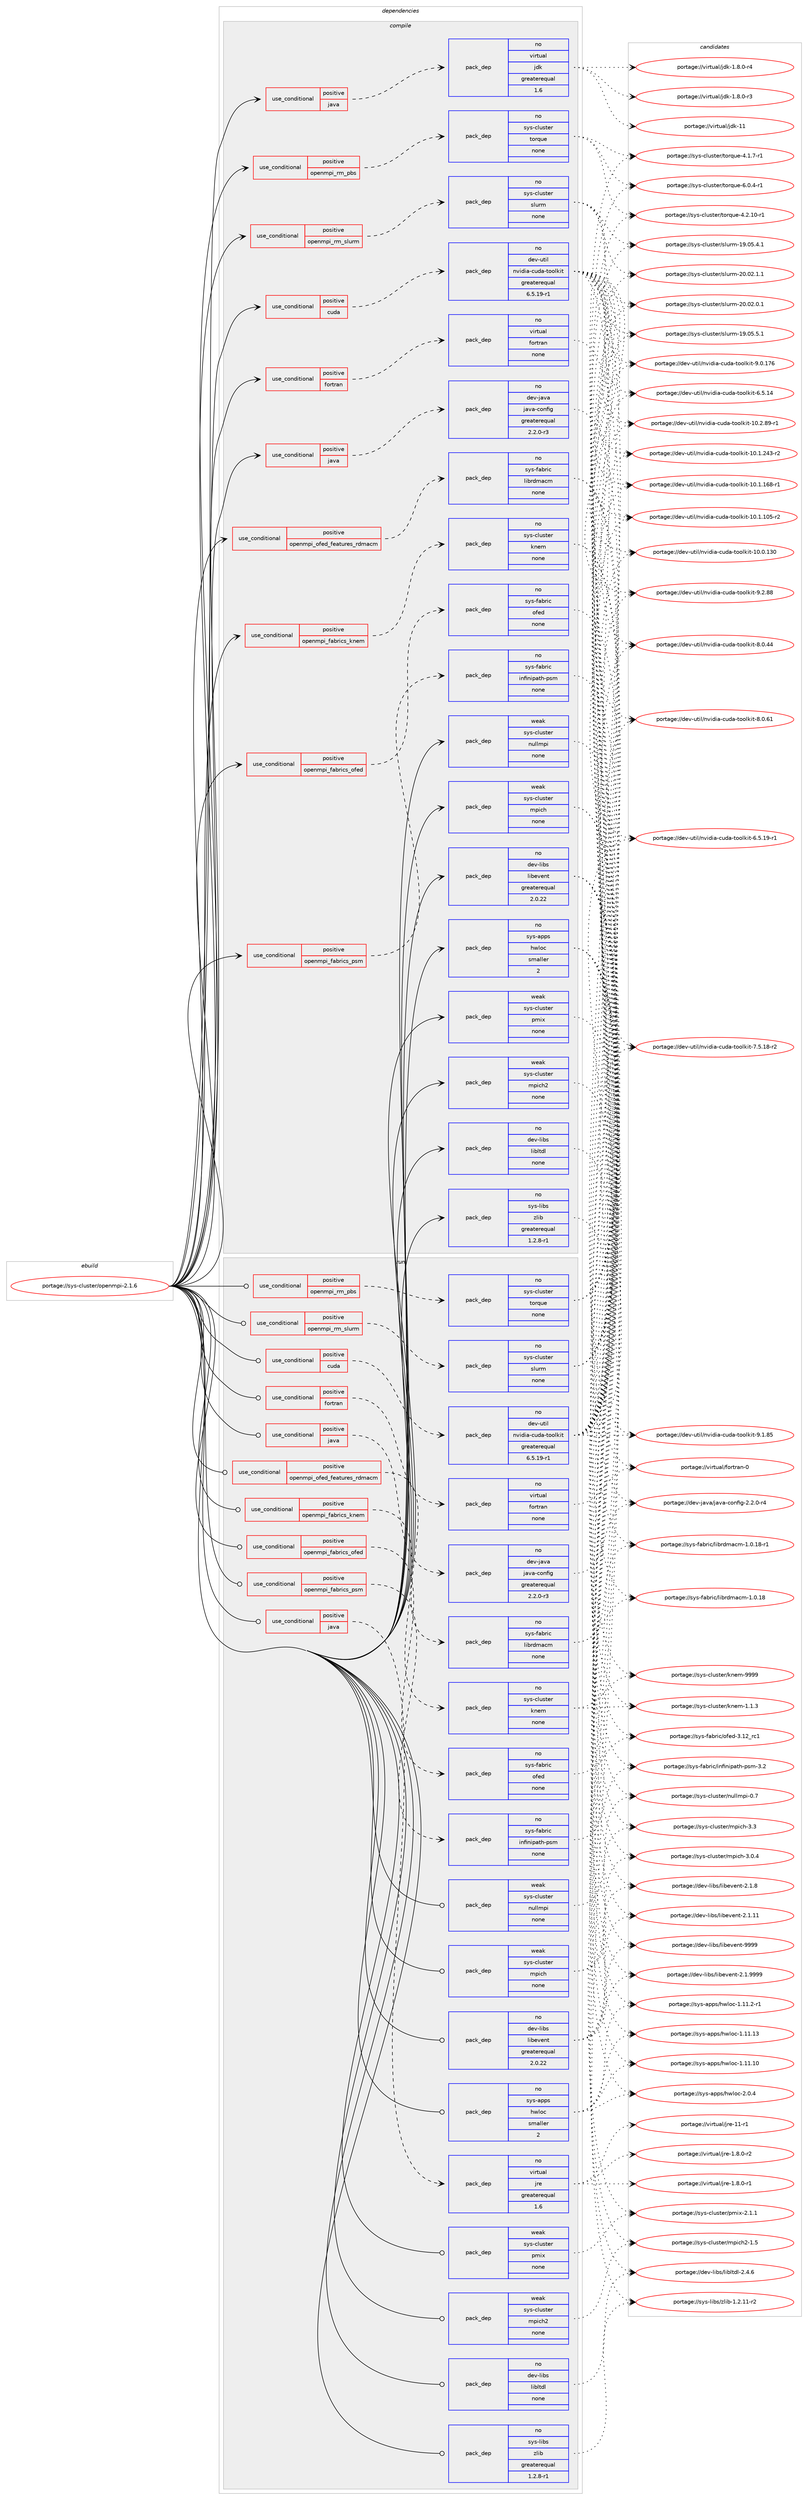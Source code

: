 digraph prolog {

# *************
# Graph options
# *************

newrank=true;
concentrate=true;
compound=true;
graph [rankdir=LR,fontname=Helvetica,fontsize=10,ranksep=1.5];#, ranksep=2.5, nodesep=0.2];
edge  [arrowhead=vee];
node  [fontname=Helvetica,fontsize=10];

# **********
# The ebuild
# **********

subgraph cluster_leftcol {
color=gray;
rank=same;
label=<<i>ebuild</i>>;
id [label="portage://sys-cluster/openmpi-2.1.6", color=red, width=4, href="../sys-cluster/openmpi-2.1.6.svg"];
}

# ****************
# The dependencies
# ****************

subgraph cluster_midcol {
color=gray;
label=<<i>dependencies</i>>;
subgraph cluster_compile {
fillcolor="#eeeeee";
style=filled;
label=<<i>compile</i>>;
subgraph cond827 {
dependency4935 [label=<<TABLE BORDER="0" CELLBORDER="1" CELLSPACING="0" CELLPADDING="4"><TR><TD ROWSPAN="3" CELLPADDING="10">use_conditional</TD></TR><TR><TD>positive</TD></TR><TR><TD>cuda</TD></TR></TABLE>>, shape=none, color=red];
subgraph pack4006 {
dependency4936 [label=<<TABLE BORDER="0" CELLBORDER="1" CELLSPACING="0" CELLPADDING="4" WIDTH="220"><TR><TD ROWSPAN="6" CELLPADDING="30">pack_dep</TD></TR><TR><TD WIDTH="110">no</TD></TR><TR><TD>dev-util</TD></TR><TR><TD>nvidia-cuda-toolkit</TD></TR><TR><TD>greaterequal</TD></TR><TR><TD>6.5.19-r1</TD></TR></TABLE>>, shape=none, color=blue];
}
dependency4935:e -> dependency4936:w [weight=20,style="dashed",arrowhead="vee"];
}
id:e -> dependency4935:w [weight=20,style="solid",arrowhead="vee"];
subgraph cond828 {
dependency4937 [label=<<TABLE BORDER="0" CELLBORDER="1" CELLSPACING="0" CELLPADDING="4"><TR><TD ROWSPAN="3" CELLPADDING="10">use_conditional</TD></TR><TR><TD>positive</TD></TR><TR><TD>fortran</TD></TR></TABLE>>, shape=none, color=red];
subgraph pack4007 {
dependency4938 [label=<<TABLE BORDER="0" CELLBORDER="1" CELLSPACING="0" CELLPADDING="4" WIDTH="220"><TR><TD ROWSPAN="6" CELLPADDING="30">pack_dep</TD></TR><TR><TD WIDTH="110">no</TD></TR><TR><TD>virtual</TD></TR><TR><TD>fortran</TD></TR><TR><TD>none</TD></TR><TR><TD></TD></TR></TABLE>>, shape=none, color=blue];
}
dependency4937:e -> dependency4938:w [weight=20,style="dashed",arrowhead="vee"];
}
id:e -> dependency4937:w [weight=20,style="solid",arrowhead="vee"];
subgraph cond829 {
dependency4939 [label=<<TABLE BORDER="0" CELLBORDER="1" CELLSPACING="0" CELLPADDING="4"><TR><TD ROWSPAN="3" CELLPADDING="10">use_conditional</TD></TR><TR><TD>positive</TD></TR><TR><TD>java</TD></TR></TABLE>>, shape=none, color=red];
subgraph pack4008 {
dependency4940 [label=<<TABLE BORDER="0" CELLBORDER="1" CELLSPACING="0" CELLPADDING="4" WIDTH="220"><TR><TD ROWSPAN="6" CELLPADDING="30">pack_dep</TD></TR><TR><TD WIDTH="110">no</TD></TR><TR><TD>dev-java</TD></TR><TR><TD>java-config</TD></TR><TR><TD>greaterequal</TD></TR><TR><TD>2.2.0-r3</TD></TR></TABLE>>, shape=none, color=blue];
}
dependency4939:e -> dependency4940:w [weight=20,style="dashed",arrowhead="vee"];
}
id:e -> dependency4939:w [weight=20,style="solid",arrowhead="vee"];
subgraph cond830 {
dependency4941 [label=<<TABLE BORDER="0" CELLBORDER="1" CELLSPACING="0" CELLPADDING="4"><TR><TD ROWSPAN="3" CELLPADDING="10">use_conditional</TD></TR><TR><TD>positive</TD></TR><TR><TD>java</TD></TR></TABLE>>, shape=none, color=red];
subgraph pack4009 {
dependency4942 [label=<<TABLE BORDER="0" CELLBORDER="1" CELLSPACING="0" CELLPADDING="4" WIDTH="220"><TR><TD ROWSPAN="6" CELLPADDING="30">pack_dep</TD></TR><TR><TD WIDTH="110">no</TD></TR><TR><TD>virtual</TD></TR><TR><TD>jdk</TD></TR><TR><TD>greaterequal</TD></TR><TR><TD>1.6</TD></TR></TABLE>>, shape=none, color=blue];
}
dependency4941:e -> dependency4942:w [weight=20,style="dashed",arrowhead="vee"];
}
id:e -> dependency4941:w [weight=20,style="solid",arrowhead="vee"];
subgraph cond831 {
dependency4943 [label=<<TABLE BORDER="0" CELLBORDER="1" CELLSPACING="0" CELLPADDING="4"><TR><TD ROWSPAN="3" CELLPADDING="10">use_conditional</TD></TR><TR><TD>positive</TD></TR><TR><TD>openmpi_fabrics_knem</TD></TR></TABLE>>, shape=none, color=red];
subgraph pack4010 {
dependency4944 [label=<<TABLE BORDER="0" CELLBORDER="1" CELLSPACING="0" CELLPADDING="4" WIDTH="220"><TR><TD ROWSPAN="6" CELLPADDING="30">pack_dep</TD></TR><TR><TD WIDTH="110">no</TD></TR><TR><TD>sys-cluster</TD></TR><TR><TD>knem</TD></TR><TR><TD>none</TD></TR><TR><TD></TD></TR></TABLE>>, shape=none, color=blue];
}
dependency4943:e -> dependency4944:w [weight=20,style="dashed",arrowhead="vee"];
}
id:e -> dependency4943:w [weight=20,style="solid",arrowhead="vee"];
subgraph cond832 {
dependency4945 [label=<<TABLE BORDER="0" CELLBORDER="1" CELLSPACING="0" CELLPADDING="4"><TR><TD ROWSPAN="3" CELLPADDING="10">use_conditional</TD></TR><TR><TD>positive</TD></TR><TR><TD>openmpi_fabrics_ofed</TD></TR></TABLE>>, shape=none, color=red];
subgraph pack4011 {
dependency4946 [label=<<TABLE BORDER="0" CELLBORDER="1" CELLSPACING="0" CELLPADDING="4" WIDTH="220"><TR><TD ROWSPAN="6" CELLPADDING="30">pack_dep</TD></TR><TR><TD WIDTH="110">no</TD></TR><TR><TD>sys-fabric</TD></TR><TR><TD>ofed</TD></TR><TR><TD>none</TD></TR><TR><TD></TD></TR></TABLE>>, shape=none, color=blue];
}
dependency4945:e -> dependency4946:w [weight=20,style="dashed",arrowhead="vee"];
}
id:e -> dependency4945:w [weight=20,style="solid",arrowhead="vee"];
subgraph cond833 {
dependency4947 [label=<<TABLE BORDER="0" CELLBORDER="1" CELLSPACING="0" CELLPADDING="4"><TR><TD ROWSPAN="3" CELLPADDING="10">use_conditional</TD></TR><TR><TD>positive</TD></TR><TR><TD>openmpi_fabrics_psm</TD></TR></TABLE>>, shape=none, color=red];
subgraph pack4012 {
dependency4948 [label=<<TABLE BORDER="0" CELLBORDER="1" CELLSPACING="0" CELLPADDING="4" WIDTH="220"><TR><TD ROWSPAN="6" CELLPADDING="30">pack_dep</TD></TR><TR><TD WIDTH="110">no</TD></TR><TR><TD>sys-fabric</TD></TR><TR><TD>infinipath-psm</TD></TR><TR><TD>none</TD></TR><TR><TD></TD></TR></TABLE>>, shape=none, color=blue];
}
dependency4947:e -> dependency4948:w [weight=20,style="dashed",arrowhead="vee"];
}
id:e -> dependency4947:w [weight=20,style="solid",arrowhead="vee"];
subgraph cond834 {
dependency4949 [label=<<TABLE BORDER="0" CELLBORDER="1" CELLSPACING="0" CELLPADDING="4"><TR><TD ROWSPAN="3" CELLPADDING="10">use_conditional</TD></TR><TR><TD>positive</TD></TR><TR><TD>openmpi_ofed_features_rdmacm</TD></TR></TABLE>>, shape=none, color=red];
subgraph pack4013 {
dependency4950 [label=<<TABLE BORDER="0" CELLBORDER="1" CELLSPACING="0" CELLPADDING="4" WIDTH="220"><TR><TD ROWSPAN="6" CELLPADDING="30">pack_dep</TD></TR><TR><TD WIDTH="110">no</TD></TR><TR><TD>sys-fabric</TD></TR><TR><TD>librdmacm</TD></TR><TR><TD>none</TD></TR><TR><TD></TD></TR></TABLE>>, shape=none, color=blue];
}
dependency4949:e -> dependency4950:w [weight=20,style="dashed",arrowhead="vee"];
}
id:e -> dependency4949:w [weight=20,style="solid",arrowhead="vee"];
subgraph cond835 {
dependency4951 [label=<<TABLE BORDER="0" CELLBORDER="1" CELLSPACING="0" CELLPADDING="4"><TR><TD ROWSPAN="3" CELLPADDING="10">use_conditional</TD></TR><TR><TD>positive</TD></TR><TR><TD>openmpi_rm_pbs</TD></TR></TABLE>>, shape=none, color=red];
subgraph pack4014 {
dependency4952 [label=<<TABLE BORDER="0" CELLBORDER="1" CELLSPACING="0" CELLPADDING="4" WIDTH="220"><TR><TD ROWSPAN="6" CELLPADDING="30">pack_dep</TD></TR><TR><TD WIDTH="110">no</TD></TR><TR><TD>sys-cluster</TD></TR><TR><TD>torque</TD></TR><TR><TD>none</TD></TR><TR><TD></TD></TR></TABLE>>, shape=none, color=blue];
}
dependency4951:e -> dependency4952:w [weight=20,style="dashed",arrowhead="vee"];
}
id:e -> dependency4951:w [weight=20,style="solid",arrowhead="vee"];
subgraph cond836 {
dependency4953 [label=<<TABLE BORDER="0" CELLBORDER="1" CELLSPACING="0" CELLPADDING="4"><TR><TD ROWSPAN="3" CELLPADDING="10">use_conditional</TD></TR><TR><TD>positive</TD></TR><TR><TD>openmpi_rm_slurm</TD></TR></TABLE>>, shape=none, color=red];
subgraph pack4015 {
dependency4954 [label=<<TABLE BORDER="0" CELLBORDER="1" CELLSPACING="0" CELLPADDING="4" WIDTH="220"><TR><TD ROWSPAN="6" CELLPADDING="30">pack_dep</TD></TR><TR><TD WIDTH="110">no</TD></TR><TR><TD>sys-cluster</TD></TR><TR><TD>slurm</TD></TR><TR><TD>none</TD></TR><TR><TD></TD></TR></TABLE>>, shape=none, color=blue];
}
dependency4953:e -> dependency4954:w [weight=20,style="dashed",arrowhead="vee"];
}
id:e -> dependency4953:w [weight=20,style="solid",arrowhead="vee"];
subgraph pack4016 {
dependency4955 [label=<<TABLE BORDER="0" CELLBORDER="1" CELLSPACING="0" CELLPADDING="4" WIDTH="220"><TR><TD ROWSPAN="6" CELLPADDING="30">pack_dep</TD></TR><TR><TD WIDTH="110">no</TD></TR><TR><TD>dev-libs</TD></TR><TR><TD>libevent</TD></TR><TR><TD>greaterequal</TD></TR><TR><TD>2.0.22</TD></TR></TABLE>>, shape=none, color=blue];
}
id:e -> dependency4955:w [weight=20,style="solid",arrowhead="vee"];
subgraph pack4017 {
dependency4956 [label=<<TABLE BORDER="0" CELLBORDER="1" CELLSPACING="0" CELLPADDING="4" WIDTH="220"><TR><TD ROWSPAN="6" CELLPADDING="30">pack_dep</TD></TR><TR><TD WIDTH="110">no</TD></TR><TR><TD>dev-libs</TD></TR><TR><TD>libltdl</TD></TR><TR><TD>none</TD></TR><TR><TD></TD></TR></TABLE>>, shape=none, color=blue];
}
id:e -> dependency4956:w [weight=20,style="solid",arrowhead="vee"];
subgraph pack4018 {
dependency4957 [label=<<TABLE BORDER="0" CELLBORDER="1" CELLSPACING="0" CELLPADDING="4" WIDTH="220"><TR><TD ROWSPAN="6" CELLPADDING="30">pack_dep</TD></TR><TR><TD WIDTH="110">no</TD></TR><TR><TD>sys-apps</TD></TR><TR><TD>hwloc</TD></TR><TR><TD>smaller</TD></TR><TR><TD>2</TD></TR></TABLE>>, shape=none, color=blue];
}
id:e -> dependency4957:w [weight=20,style="solid",arrowhead="vee"];
subgraph pack4019 {
dependency4958 [label=<<TABLE BORDER="0" CELLBORDER="1" CELLSPACING="0" CELLPADDING="4" WIDTH="220"><TR><TD ROWSPAN="6" CELLPADDING="30">pack_dep</TD></TR><TR><TD WIDTH="110">no</TD></TR><TR><TD>sys-libs</TD></TR><TR><TD>zlib</TD></TR><TR><TD>greaterequal</TD></TR><TR><TD>1.2.8-r1</TD></TR></TABLE>>, shape=none, color=blue];
}
id:e -> dependency4958:w [weight=20,style="solid",arrowhead="vee"];
subgraph pack4020 {
dependency4959 [label=<<TABLE BORDER="0" CELLBORDER="1" CELLSPACING="0" CELLPADDING="4" WIDTH="220"><TR><TD ROWSPAN="6" CELLPADDING="30">pack_dep</TD></TR><TR><TD WIDTH="110">weak</TD></TR><TR><TD>sys-cluster</TD></TR><TR><TD>mpich</TD></TR><TR><TD>none</TD></TR><TR><TD></TD></TR></TABLE>>, shape=none, color=blue];
}
id:e -> dependency4959:w [weight=20,style="solid",arrowhead="vee"];
subgraph pack4021 {
dependency4960 [label=<<TABLE BORDER="0" CELLBORDER="1" CELLSPACING="0" CELLPADDING="4" WIDTH="220"><TR><TD ROWSPAN="6" CELLPADDING="30">pack_dep</TD></TR><TR><TD WIDTH="110">weak</TD></TR><TR><TD>sys-cluster</TD></TR><TR><TD>mpich2</TD></TR><TR><TD>none</TD></TR><TR><TD></TD></TR></TABLE>>, shape=none, color=blue];
}
id:e -> dependency4960:w [weight=20,style="solid",arrowhead="vee"];
subgraph pack4022 {
dependency4961 [label=<<TABLE BORDER="0" CELLBORDER="1" CELLSPACING="0" CELLPADDING="4" WIDTH="220"><TR><TD ROWSPAN="6" CELLPADDING="30">pack_dep</TD></TR><TR><TD WIDTH="110">weak</TD></TR><TR><TD>sys-cluster</TD></TR><TR><TD>nullmpi</TD></TR><TR><TD>none</TD></TR><TR><TD></TD></TR></TABLE>>, shape=none, color=blue];
}
id:e -> dependency4961:w [weight=20,style="solid",arrowhead="vee"];
subgraph pack4023 {
dependency4962 [label=<<TABLE BORDER="0" CELLBORDER="1" CELLSPACING="0" CELLPADDING="4" WIDTH="220"><TR><TD ROWSPAN="6" CELLPADDING="30">pack_dep</TD></TR><TR><TD WIDTH="110">weak</TD></TR><TR><TD>sys-cluster</TD></TR><TR><TD>pmix</TD></TR><TR><TD>none</TD></TR><TR><TD></TD></TR></TABLE>>, shape=none, color=blue];
}
id:e -> dependency4962:w [weight=20,style="solid",arrowhead="vee"];
}
subgraph cluster_compileandrun {
fillcolor="#eeeeee";
style=filled;
label=<<i>compile and run</i>>;
}
subgraph cluster_run {
fillcolor="#eeeeee";
style=filled;
label=<<i>run</i>>;
subgraph cond837 {
dependency4963 [label=<<TABLE BORDER="0" CELLBORDER="1" CELLSPACING="0" CELLPADDING="4"><TR><TD ROWSPAN="3" CELLPADDING="10">use_conditional</TD></TR><TR><TD>positive</TD></TR><TR><TD>cuda</TD></TR></TABLE>>, shape=none, color=red];
subgraph pack4024 {
dependency4964 [label=<<TABLE BORDER="0" CELLBORDER="1" CELLSPACING="0" CELLPADDING="4" WIDTH="220"><TR><TD ROWSPAN="6" CELLPADDING="30">pack_dep</TD></TR><TR><TD WIDTH="110">no</TD></TR><TR><TD>dev-util</TD></TR><TR><TD>nvidia-cuda-toolkit</TD></TR><TR><TD>greaterequal</TD></TR><TR><TD>6.5.19-r1</TD></TR></TABLE>>, shape=none, color=blue];
}
dependency4963:e -> dependency4964:w [weight=20,style="dashed",arrowhead="vee"];
}
id:e -> dependency4963:w [weight=20,style="solid",arrowhead="odot"];
subgraph cond838 {
dependency4965 [label=<<TABLE BORDER="0" CELLBORDER="1" CELLSPACING="0" CELLPADDING="4"><TR><TD ROWSPAN="3" CELLPADDING="10">use_conditional</TD></TR><TR><TD>positive</TD></TR><TR><TD>fortran</TD></TR></TABLE>>, shape=none, color=red];
subgraph pack4025 {
dependency4966 [label=<<TABLE BORDER="0" CELLBORDER="1" CELLSPACING="0" CELLPADDING="4" WIDTH="220"><TR><TD ROWSPAN="6" CELLPADDING="30">pack_dep</TD></TR><TR><TD WIDTH="110">no</TD></TR><TR><TD>virtual</TD></TR><TR><TD>fortran</TD></TR><TR><TD>none</TD></TR><TR><TD></TD></TR></TABLE>>, shape=none, color=blue];
}
dependency4965:e -> dependency4966:w [weight=20,style="dashed",arrowhead="vee"];
}
id:e -> dependency4965:w [weight=20,style="solid",arrowhead="odot"];
subgraph cond839 {
dependency4967 [label=<<TABLE BORDER="0" CELLBORDER="1" CELLSPACING="0" CELLPADDING="4"><TR><TD ROWSPAN="3" CELLPADDING="10">use_conditional</TD></TR><TR><TD>positive</TD></TR><TR><TD>java</TD></TR></TABLE>>, shape=none, color=red];
subgraph pack4026 {
dependency4968 [label=<<TABLE BORDER="0" CELLBORDER="1" CELLSPACING="0" CELLPADDING="4" WIDTH="220"><TR><TD ROWSPAN="6" CELLPADDING="30">pack_dep</TD></TR><TR><TD WIDTH="110">no</TD></TR><TR><TD>dev-java</TD></TR><TR><TD>java-config</TD></TR><TR><TD>greaterequal</TD></TR><TR><TD>2.2.0-r3</TD></TR></TABLE>>, shape=none, color=blue];
}
dependency4967:e -> dependency4968:w [weight=20,style="dashed",arrowhead="vee"];
}
id:e -> dependency4967:w [weight=20,style="solid",arrowhead="odot"];
subgraph cond840 {
dependency4969 [label=<<TABLE BORDER="0" CELLBORDER="1" CELLSPACING="0" CELLPADDING="4"><TR><TD ROWSPAN="3" CELLPADDING="10">use_conditional</TD></TR><TR><TD>positive</TD></TR><TR><TD>java</TD></TR></TABLE>>, shape=none, color=red];
subgraph pack4027 {
dependency4970 [label=<<TABLE BORDER="0" CELLBORDER="1" CELLSPACING="0" CELLPADDING="4" WIDTH="220"><TR><TD ROWSPAN="6" CELLPADDING="30">pack_dep</TD></TR><TR><TD WIDTH="110">no</TD></TR><TR><TD>virtual</TD></TR><TR><TD>jre</TD></TR><TR><TD>greaterequal</TD></TR><TR><TD>1.6</TD></TR></TABLE>>, shape=none, color=blue];
}
dependency4969:e -> dependency4970:w [weight=20,style="dashed",arrowhead="vee"];
}
id:e -> dependency4969:w [weight=20,style="solid",arrowhead="odot"];
subgraph cond841 {
dependency4971 [label=<<TABLE BORDER="0" CELLBORDER="1" CELLSPACING="0" CELLPADDING="4"><TR><TD ROWSPAN="3" CELLPADDING="10">use_conditional</TD></TR><TR><TD>positive</TD></TR><TR><TD>openmpi_fabrics_knem</TD></TR></TABLE>>, shape=none, color=red];
subgraph pack4028 {
dependency4972 [label=<<TABLE BORDER="0" CELLBORDER="1" CELLSPACING="0" CELLPADDING="4" WIDTH="220"><TR><TD ROWSPAN="6" CELLPADDING="30">pack_dep</TD></TR><TR><TD WIDTH="110">no</TD></TR><TR><TD>sys-cluster</TD></TR><TR><TD>knem</TD></TR><TR><TD>none</TD></TR><TR><TD></TD></TR></TABLE>>, shape=none, color=blue];
}
dependency4971:e -> dependency4972:w [weight=20,style="dashed",arrowhead="vee"];
}
id:e -> dependency4971:w [weight=20,style="solid",arrowhead="odot"];
subgraph cond842 {
dependency4973 [label=<<TABLE BORDER="0" CELLBORDER="1" CELLSPACING="0" CELLPADDING="4"><TR><TD ROWSPAN="3" CELLPADDING="10">use_conditional</TD></TR><TR><TD>positive</TD></TR><TR><TD>openmpi_fabrics_ofed</TD></TR></TABLE>>, shape=none, color=red];
subgraph pack4029 {
dependency4974 [label=<<TABLE BORDER="0" CELLBORDER="1" CELLSPACING="0" CELLPADDING="4" WIDTH="220"><TR><TD ROWSPAN="6" CELLPADDING="30">pack_dep</TD></TR><TR><TD WIDTH="110">no</TD></TR><TR><TD>sys-fabric</TD></TR><TR><TD>ofed</TD></TR><TR><TD>none</TD></TR><TR><TD></TD></TR></TABLE>>, shape=none, color=blue];
}
dependency4973:e -> dependency4974:w [weight=20,style="dashed",arrowhead="vee"];
}
id:e -> dependency4973:w [weight=20,style="solid",arrowhead="odot"];
subgraph cond843 {
dependency4975 [label=<<TABLE BORDER="0" CELLBORDER="1" CELLSPACING="0" CELLPADDING="4"><TR><TD ROWSPAN="3" CELLPADDING="10">use_conditional</TD></TR><TR><TD>positive</TD></TR><TR><TD>openmpi_fabrics_psm</TD></TR></TABLE>>, shape=none, color=red];
subgraph pack4030 {
dependency4976 [label=<<TABLE BORDER="0" CELLBORDER="1" CELLSPACING="0" CELLPADDING="4" WIDTH="220"><TR><TD ROWSPAN="6" CELLPADDING="30">pack_dep</TD></TR><TR><TD WIDTH="110">no</TD></TR><TR><TD>sys-fabric</TD></TR><TR><TD>infinipath-psm</TD></TR><TR><TD>none</TD></TR><TR><TD></TD></TR></TABLE>>, shape=none, color=blue];
}
dependency4975:e -> dependency4976:w [weight=20,style="dashed",arrowhead="vee"];
}
id:e -> dependency4975:w [weight=20,style="solid",arrowhead="odot"];
subgraph cond844 {
dependency4977 [label=<<TABLE BORDER="0" CELLBORDER="1" CELLSPACING="0" CELLPADDING="4"><TR><TD ROWSPAN="3" CELLPADDING="10">use_conditional</TD></TR><TR><TD>positive</TD></TR><TR><TD>openmpi_ofed_features_rdmacm</TD></TR></TABLE>>, shape=none, color=red];
subgraph pack4031 {
dependency4978 [label=<<TABLE BORDER="0" CELLBORDER="1" CELLSPACING="0" CELLPADDING="4" WIDTH="220"><TR><TD ROWSPAN="6" CELLPADDING="30">pack_dep</TD></TR><TR><TD WIDTH="110">no</TD></TR><TR><TD>sys-fabric</TD></TR><TR><TD>librdmacm</TD></TR><TR><TD>none</TD></TR><TR><TD></TD></TR></TABLE>>, shape=none, color=blue];
}
dependency4977:e -> dependency4978:w [weight=20,style="dashed",arrowhead="vee"];
}
id:e -> dependency4977:w [weight=20,style="solid",arrowhead="odot"];
subgraph cond845 {
dependency4979 [label=<<TABLE BORDER="0" CELLBORDER="1" CELLSPACING="0" CELLPADDING="4"><TR><TD ROWSPAN="3" CELLPADDING="10">use_conditional</TD></TR><TR><TD>positive</TD></TR><TR><TD>openmpi_rm_pbs</TD></TR></TABLE>>, shape=none, color=red];
subgraph pack4032 {
dependency4980 [label=<<TABLE BORDER="0" CELLBORDER="1" CELLSPACING="0" CELLPADDING="4" WIDTH="220"><TR><TD ROWSPAN="6" CELLPADDING="30">pack_dep</TD></TR><TR><TD WIDTH="110">no</TD></TR><TR><TD>sys-cluster</TD></TR><TR><TD>torque</TD></TR><TR><TD>none</TD></TR><TR><TD></TD></TR></TABLE>>, shape=none, color=blue];
}
dependency4979:e -> dependency4980:w [weight=20,style="dashed",arrowhead="vee"];
}
id:e -> dependency4979:w [weight=20,style="solid",arrowhead="odot"];
subgraph cond846 {
dependency4981 [label=<<TABLE BORDER="0" CELLBORDER="1" CELLSPACING="0" CELLPADDING="4"><TR><TD ROWSPAN="3" CELLPADDING="10">use_conditional</TD></TR><TR><TD>positive</TD></TR><TR><TD>openmpi_rm_slurm</TD></TR></TABLE>>, shape=none, color=red];
subgraph pack4033 {
dependency4982 [label=<<TABLE BORDER="0" CELLBORDER="1" CELLSPACING="0" CELLPADDING="4" WIDTH="220"><TR><TD ROWSPAN="6" CELLPADDING="30">pack_dep</TD></TR><TR><TD WIDTH="110">no</TD></TR><TR><TD>sys-cluster</TD></TR><TR><TD>slurm</TD></TR><TR><TD>none</TD></TR><TR><TD></TD></TR></TABLE>>, shape=none, color=blue];
}
dependency4981:e -> dependency4982:w [weight=20,style="dashed",arrowhead="vee"];
}
id:e -> dependency4981:w [weight=20,style="solid",arrowhead="odot"];
subgraph pack4034 {
dependency4983 [label=<<TABLE BORDER="0" CELLBORDER="1" CELLSPACING="0" CELLPADDING="4" WIDTH="220"><TR><TD ROWSPAN="6" CELLPADDING="30">pack_dep</TD></TR><TR><TD WIDTH="110">no</TD></TR><TR><TD>dev-libs</TD></TR><TR><TD>libevent</TD></TR><TR><TD>greaterequal</TD></TR><TR><TD>2.0.22</TD></TR></TABLE>>, shape=none, color=blue];
}
id:e -> dependency4983:w [weight=20,style="solid",arrowhead="odot"];
subgraph pack4035 {
dependency4984 [label=<<TABLE BORDER="0" CELLBORDER="1" CELLSPACING="0" CELLPADDING="4" WIDTH="220"><TR><TD ROWSPAN="6" CELLPADDING="30">pack_dep</TD></TR><TR><TD WIDTH="110">no</TD></TR><TR><TD>dev-libs</TD></TR><TR><TD>libltdl</TD></TR><TR><TD>none</TD></TR><TR><TD></TD></TR></TABLE>>, shape=none, color=blue];
}
id:e -> dependency4984:w [weight=20,style="solid",arrowhead="odot"];
subgraph pack4036 {
dependency4985 [label=<<TABLE BORDER="0" CELLBORDER="1" CELLSPACING="0" CELLPADDING="4" WIDTH="220"><TR><TD ROWSPAN="6" CELLPADDING="30">pack_dep</TD></TR><TR><TD WIDTH="110">no</TD></TR><TR><TD>sys-apps</TD></TR><TR><TD>hwloc</TD></TR><TR><TD>smaller</TD></TR><TR><TD>2</TD></TR></TABLE>>, shape=none, color=blue];
}
id:e -> dependency4985:w [weight=20,style="solid",arrowhead="odot"];
subgraph pack4037 {
dependency4986 [label=<<TABLE BORDER="0" CELLBORDER="1" CELLSPACING="0" CELLPADDING="4" WIDTH="220"><TR><TD ROWSPAN="6" CELLPADDING="30">pack_dep</TD></TR><TR><TD WIDTH="110">no</TD></TR><TR><TD>sys-libs</TD></TR><TR><TD>zlib</TD></TR><TR><TD>greaterequal</TD></TR><TR><TD>1.2.8-r1</TD></TR></TABLE>>, shape=none, color=blue];
}
id:e -> dependency4986:w [weight=20,style="solid",arrowhead="odot"];
subgraph pack4038 {
dependency4987 [label=<<TABLE BORDER="0" CELLBORDER="1" CELLSPACING="0" CELLPADDING="4" WIDTH="220"><TR><TD ROWSPAN="6" CELLPADDING="30">pack_dep</TD></TR><TR><TD WIDTH="110">weak</TD></TR><TR><TD>sys-cluster</TD></TR><TR><TD>mpich</TD></TR><TR><TD>none</TD></TR><TR><TD></TD></TR></TABLE>>, shape=none, color=blue];
}
id:e -> dependency4987:w [weight=20,style="solid",arrowhead="odot"];
subgraph pack4039 {
dependency4988 [label=<<TABLE BORDER="0" CELLBORDER="1" CELLSPACING="0" CELLPADDING="4" WIDTH="220"><TR><TD ROWSPAN="6" CELLPADDING="30">pack_dep</TD></TR><TR><TD WIDTH="110">weak</TD></TR><TR><TD>sys-cluster</TD></TR><TR><TD>mpich2</TD></TR><TR><TD>none</TD></TR><TR><TD></TD></TR></TABLE>>, shape=none, color=blue];
}
id:e -> dependency4988:w [weight=20,style="solid",arrowhead="odot"];
subgraph pack4040 {
dependency4989 [label=<<TABLE BORDER="0" CELLBORDER="1" CELLSPACING="0" CELLPADDING="4" WIDTH="220"><TR><TD ROWSPAN="6" CELLPADDING="30">pack_dep</TD></TR><TR><TD WIDTH="110">weak</TD></TR><TR><TD>sys-cluster</TD></TR><TR><TD>nullmpi</TD></TR><TR><TD>none</TD></TR><TR><TD></TD></TR></TABLE>>, shape=none, color=blue];
}
id:e -> dependency4989:w [weight=20,style="solid",arrowhead="odot"];
subgraph pack4041 {
dependency4990 [label=<<TABLE BORDER="0" CELLBORDER="1" CELLSPACING="0" CELLPADDING="4" WIDTH="220"><TR><TD ROWSPAN="6" CELLPADDING="30">pack_dep</TD></TR><TR><TD WIDTH="110">weak</TD></TR><TR><TD>sys-cluster</TD></TR><TR><TD>pmix</TD></TR><TR><TD>none</TD></TR><TR><TD></TD></TR></TABLE>>, shape=none, color=blue];
}
id:e -> dependency4990:w [weight=20,style="solid",arrowhead="odot"];
}
}

# **************
# The candidates
# **************

subgraph cluster_choices {
rank=same;
color=gray;
label=<<i>candidates</i>>;

subgraph choice4006 {
color=black;
nodesep=1;
choice1001011184511711610510847110118105100105974599117100974511611111110810710511645574650465656 [label="portage://dev-util/nvidia-cuda-toolkit-9.2.88", color=red, width=4,href="../dev-util/nvidia-cuda-toolkit-9.2.88.svg"];
choice1001011184511711610510847110118105100105974599117100974511611111110810710511645574649465653 [label="portage://dev-util/nvidia-cuda-toolkit-9.1.85", color=red, width=4,href="../dev-util/nvidia-cuda-toolkit-9.1.85.svg"];
choice100101118451171161051084711011810510010597459911710097451161111111081071051164557464846495554 [label="portage://dev-util/nvidia-cuda-toolkit-9.0.176", color=red, width=4,href="../dev-util/nvidia-cuda-toolkit-9.0.176.svg"];
choice1001011184511711610510847110118105100105974599117100974511611111110810710511645564648465449 [label="portage://dev-util/nvidia-cuda-toolkit-8.0.61", color=red, width=4,href="../dev-util/nvidia-cuda-toolkit-8.0.61.svg"];
choice1001011184511711610510847110118105100105974599117100974511611111110810710511645564648465252 [label="portage://dev-util/nvidia-cuda-toolkit-8.0.44", color=red, width=4,href="../dev-util/nvidia-cuda-toolkit-8.0.44.svg"];
choice10010111845117116105108471101181051001059745991171009745116111111108107105116455546534649564511450 [label="portage://dev-util/nvidia-cuda-toolkit-7.5.18-r2", color=red, width=4,href="../dev-util/nvidia-cuda-toolkit-7.5.18-r2.svg"];
choice10010111845117116105108471101181051001059745991171009745116111111108107105116455446534649574511449 [label="portage://dev-util/nvidia-cuda-toolkit-6.5.19-r1", color=red, width=4,href="../dev-util/nvidia-cuda-toolkit-6.5.19-r1.svg"];
choice1001011184511711610510847110118105100105974599117100974511611111110810710511645544653464952 [label="portage://dev-util/nvidia-cuda-toolkit-6.5.14", color=red, width=4,href="../dev-util/nvidia-cuda-toolkit-6.5.14.svg"];
choice1001011184511711610510847110118105100105974599117100974511611111110810710511645494846504656574511449 [label="portage://dev-util/nvidia-cuda-toolkit-10.2.89-r1", color=red, width=4,href="../dev-util/nvidia-cuda-toolkit-10.2.89-r1.svg"];
choice100101118451171161051084711011810510010597459911710097451161111111081071051164549484649465052514511450 [label="portage://dev-util/nvidia-cuda-toolkit-10.1.243-r2", color=red, width=4,href="../dev-util/nvidia-cuda-toolkit-10.1.243-r2.svg"];
choice100101118451171161051084711011810510010597459911710097451161111111081071051164549484649464954564511449 [label="portage://dev-util/nvidia-cuda-toolkit-10.1.168-r1", color=red, width=4,href="../dev-util/nvidia-cuda-toolkit-10.1.168-r1.svg"];
choice100101118451171161051084711011810510010597459911710097451161111111081071051164549484649464948534511450 [label="portage://dev-util/nvidia-cuda-toolkit-10.1.105-r2", color=red, width=4,href="../dev-util/nvidia-cuda-toolkit-10.1.105-r2.svg"];
choice10010111845117116105108471101181051001059745991171009745116111111108107105116454948464846495148 [label="portage://dev-util/nvidia-cuda-toolkit-10.0.130", color=red, width=4,href="../dev-util/nvidia-cuda-toolkit-10.0.130.svg"];
dependency4936:e -> choice1001011184511711610510847110118105100105974599117100974511611111110810710511645574650465656:w [style=dotted,weight="100"];
dependency4936:e -> choice1001011184511711610510847110118105100105974599117100974511611111110810710511645574649465653:w [style=dotted,weight="100"];
dependency4936:e -> choice100101118451171161051084711011810510010597459911710097451161111111081071051164557464846495554:w [style=dotted,weight="100"];
dependency4936:e -> choice1001011184511711610510847110118105100105974599117100974511611111110810710511645564648465449:w [style=dotted,weight="100"];
dependency4936:e -> choice1001011184511711610510847110118105100105974599117100974511611111110810710511645564648465252:w [style=dotted,weight="100"];
dependency4936:e -> choice10010111845117116105108471101181051001059745991171009745116111111108107105116455546534649564511450:w [style=dotted,weight="100"];
dependency4936:e -> choice10010111845117116105108471101181051001059745991171009745116111111108107105116455446534649574511449:w [style=dotted,weight="100"];
dependency4936:e -> choice1001011184511711610510847110118105100105974599117100974511611111110810710511645544653464952:w [style=dotted,weight="100"];
dependency4936:e -> choice1001011184511711610510847110118105100105974599117100974511611111110810710511645494846504656574511449:w [style=dotted,weight="100"];
dependency4936:e -> choice100101118451171161051084711011810510010597459911710097451161111111081071051164549484649465052514511450:w [style=dotted,weight="100"];
dependency4936:e -> choice100101118451171161051084711011810510010597459911710097451161111111081071051164549484649464954564511449:w [style=dotted,weight="100"];
dependency4936:e -> choice100101118451171161051084711011810510010597459911710097451161111111081071051164549484649464948534511450:w [style=dotted,weight="100"];
dependency4936:e -> choice10010111845117116105108471101181051001059745991171009745116111111108107105116454948464846495148:w [style=dotted,weight="100"];
}
subgraph choice4007 {
color=black;
nodesep=1;
choice1181051141161179710847102111114116114971104548 [label="portage://virtual/fortran-0", color=red, width=4,href="../virtual/fortran-0.svg"];
dependency4938:e -> choice1181051141161179710847102111114116114971104548:w [style=dotted,weight="100"];
}
subgraph choice4008 {
color=black;
nodesep=1;
choice10010111845106971189747106971189745991111101021051034550465046484511452 [label="portage://dev-java/java-config-2.2.0-r4", color=red, width=4,href="../dev-java/java-config-2.2.0-r4.svg"];
dependency4940:e -> choice10010111845106971189747106971189745991111101021051034550465046484511452:w [style=dotted,weight="100"];
}
subgraph choice4009 {
color=black;
nodesep=1;
choice1181051141161179710847106100107454949 [label="portage://virtual/jdk-11", color=red, width=4,href="../virtual/jdk-11.svg"];
choice11810511411611797108471061001074549465646484511452 [label="portage://virtual/jdk-1.8.0-r4", color=red, width=4,href="../virtual/jdk-1.8.0-r4.svg"];
choice11810511411611797108471061001074549465646484511451 [label="portage://virtual/jdk-1.8.0-r3", color=red, width=4,href="../virtual/jdk-1.8.0-r3.svg"];
dependency4942:e -> choice1181051141161179710847106100107454949:w [style=dotted,weight="100"];
dependency4942:e -> choice11810511411611797108471061001074549465646484511452:w [style=dotted,weight="100"];
dependency4942:e -> choice11810511411611797108471061001074549465646484511451:w [style=dotted,weight="100"];
}
subgraph choice4010 {
color=black;
nodesep=1;
choice1151211154599108117115116101114471071101011094557575757 [label="portage://sys-cluster/knem-9999", color=red, width=4,href="../sys-cluster/knem-9999.svg"];
choice115121115459910811711511610111447107110101109454946494651 [label="portage://sys-cluster/knem-1.1.3", color=red, width=4,href="../sys-cluster/knem-1.1.3.svg"];
dependency4944:e -> choice1151211154599108117115116101114471071101011094557575757:w [style=dotted,weight="100"];
dependency4944:e -> choice115121115459910811711511610111447107110101109454946494651:w [style=dotted,weight="100"];
}
subgraph choice4011 {
color=black;
nodesep=1;
choice11512111545102979811410599471111021011004551464950951149949 [label="portage://sys-fabric/ofed-3.12_rc1", color=red, width=4,href="../sys-fabric/ofed-3.12_rc1.svg"];
dependency4946:e -> choice11512111545102979811410599471111021011004551464950951149949:w [style=dotted,weight="100"];
}
subgraph choice4012 {
color=black;
nodesep=1;
choice1151211154510297981141059947105110102105110105112971161044511211510945514650 [label="portage://sys-fabric/infinipath-psm-3.2", color=red, width=4,href="../sys-fabric/infinipath-psm-3.2.svg"];
dependency4948:e -> choice1151211154510297981141059947105110102105110105112971161044511211510945514650:w [style=dotted,weight="100"];
}
subgraph choice4013 {
color=black;
nodesep=1;
choice1151211154510297981141059947108105981141001099799109454946484649564511449 [label="portage://sys-fabric/librdmacm-1.0.18-r1", color=red, width=4,href="../sys-fabric/librdmacm-1.0.18-r1.svg"];
choice115121115451029798114105994710810598114100109979910945494648464956 [label="portage://sys-fabric/librdmacm-1.0.18", color=red, width=4,href="../sys-fabric/librdmacm-1.0.18.svg"];
dependency4950:e -> choice1151211154510297981141059947108105981141001099799109454946484649564511449:w [style=dotted,weight="100"];
dependency4950:e -> choice115121115451029798114105994710810598114100109979910945494648464956:w [style=dotted,weight="100"];
}
subgraph choice4014 {
color=black;
nodesep=1;
choice1151211154599108117115116101114471161111141131171014554464846524511449 [label="portage://sys-cluster/torque-6.0.4-r1", color=red, width=4,href="../sys-cluster/torque-6.0.4-r1.svg"];
choice115121115459910811711511610111447116111114113117101455246504649484511449 [label="portage://sys-cluster/torque-4.2.10-r1", color=red, width=4,href="../sys-cluster/torque-4.2.10-r1.svg"];
choice1151211154599108117115116101114471161111141131171014552464946554511449 [label="portage://sys-cluster/torque-4.1.7-r1", color=red, width=4,href="../sys-cluster/torque-4.1.7-r1.svg"];
dependency4952:e -> choice1151211154599108117115116101114471161111141131171014554464846524511449:w [style=dotted,weight="100"];
dependency4952:e -> choice115121115459910811711511610111447116111114113117101455246504649484511449:w [style=dotted,weight="100"];
dependency4952:e -> choice1151211154599108117115116101114471161111141131171014552464946554511449:w [style=dotted,weight="100"];
}
subgraph choice4015 {
color=black;
nodesep=1;
choice11512111545991081171151161011144711510811711410945504846485046494649 [label="portage://sys-cluster/slurm-20.02.1.1", color=red, width=4,href="../sys-cluster/slurm-20.02.1.1.svg"];
choice11512111545991081171151161011144711510811711410945504846485046484649 [label="portage://sys-cluster/slurm-20.02.0.1", color=red, width=4,href="../sys-cluster/slurm-20.02.0.1.svg"];
choice11512111545991081171151161011144711510811711410945495746485346534649 [label="portage://sys-cluster/slurm-19.05.5.1", color=red, width=4,href="../sys-cluster/slurm-19.05.5.1.svg"];
choice11512111545991081171151161011144711510811711410945495746485346524649 [label="portage://sys-cluster/slurm-19.05.4.1", color=red, width=4,href="../sys-cluster/slurm-19.05.4.1.svg"];
dependency4954:e -> choice11512111545991081171151161011144711510811711410945504846485046494649:w [style=dotted,weight="100"];
dependency4954:e -> choice11512111545991081171151161011144711510811711410945504846485046484649:w [style=dotted,weight="100"];
dependency4954:e -> choice11512111545991081171151161011144711510811711410945495746485346534649:w [style=dotted,weight="100"];
dependency4954:e -> choice11512111545991081171151161011144711510811711410945495746485346524649:w [style=dotted,weight="100"];
}
subgraph choice4016 {
color=black;
nodesep=1;
choice100101118451081059811547108105981011181011101164557575757 [label="portage://dev-libs/libevent-9999", color=red, width=4,href="../dev-libs/libevent-9999.svg"];
choice10010111845108105981154710810598101118101110116455046494657575757 [label="portage://dev-libs/libevent-2.1.9999", color=red, width=4,href="../dev-libs/libevent-2.1.9999.svg"];
choice10010111845108105981154710810598101118101110116455046494656 [label="portage://dev-libs/libevent-2.1.8", color=red, width=4,href="../dev-libs/libevent-2.1.8.svg"];
choice1001011184510810598115471081059810111810111011645504649464949 [label="portage://dev-libs/libevent-2.1.11", color=red, width=4,href="../dev-libs/libevent-2.1.11.svg"];
dependency4955:e -> choice100101118451081059811547108105981011181011101164557575757:w [style=dotted,weight="100"];
dependency4955:e -> choice10010111845108105981154710810598101118101110116455046494657575757:w [style=dotted,weight="100"];
dependency4955:e -> choice10010111845108105981154710810598101118101110116455046494656:w [style=dotted,weight="100"];
dependency4955:e -> choice1001011184510810598115471081059810111810111011645504649464949:w [style=dotted,weight="100"];
}
subgraph choice4017 {
color=black;
nodesep=1;
choice10010111845108105981154710810598108116100108455046524654 [label="portage://dev-libs/libltdl-2.4.6", color=red, width=4,href="../dev-libs/libltdl-2.4.6.svg"];
dependency4956:e -> choice10010111845108105981154710810598108116100108455046524654:w [style=dotted,weight="100"];
}
subgraph choice4018 {
color=black;
nodesep=1;
choice11512111545971121121154710411910811199455046484652 [label="portage://sys-apps/hwloc-2.0.4", color=red, width=4,href="../sys-apps/hwloc-2.0.4.svg"];
choice11512111545971121121154710411910811199454946494946504511449 [label="portage://sys-apps/hwloc-1.11.2-r1", color=red, width=4,href="../sys-apps/hwloc-1.11.2-r1.svg"];
choice115121115459711211211547104119108111994549464949464951 [label="portage://sys-apps/hwloc-1.11.13", color=red, width=4,href="../sys-apps/hwloc-1.11.13.svg"];
choice115121115459711211211547104119108111994549464949464948 [label="portage://sys-apps/hwloc-1.11.10", color=red, width=4,href="../sys-apps/hwloc-1.11.10.svg"];
dependency4957:e -> choice11512111545971121121154710411910811199455046484652:w [style=dotted,weight="100"];
dependency4957:e -> choice11512111545971121121154710411910811199454946494946504511449:w [style=dotted,weight="100"];
dependency4957:e -> choice115121115459711211211547104119108111994549464949464951:w [style=dotted,weight="100"];
dependency4957:e -> choice115121115459711211211547104119108111994549464949464948:w [style=dotted,weight="100"];
}
subgraph choice4019 {
color=black;
nodesep=1;
choice11512111545108105981154712210810598454946504649494511450 [label="portage://sys-libs/zlib-1.2.11-r2", color=red, width=4,href="../sys-libs/zlib-1.2.11-r2.svg"];
dependency4958:e -> choice11512111545108105981154712210810598454946504649494511450:w [style=dotted,weight="100"];
}
subgraph choice4020 {
color=black;
nodesep=1;
choice1151211154599108117115116101114471091121059910445514651 [label="portage://sys-cluster/mpich-3.3", color=red, width=4,href="../sys-cluster/mpich-3.3.svg"];
choice11512111545991081171151161011144710911210599104455146484652 [label="portage://sys-cluster/mpich-3.0.4", color=red, width=4,href="../sys-cluster/mpich-3.0.4.svg"];
dependency4959:e -> choice1151211154599108117115116101114471091121059910445514651:w [style=dotted,weight="100"];
dependency4959:e -> choice11512111545991081171151161011144710911210599104455146484652:w [style=dotted,weight="100"];
}
subgraph choice4021 {
color=black;
nodesep=1;
choice115121115459910811711511610111447109112105991045045494653 [label="portage://sys-cluster/mpich2-1.5", color=red, width=4,href="../sys-cluster/mpich2-1.5.svg"];
dependency4960:e -> choice115121115459910811711511610111447109112105991045045494653:w [style=dotted,weight="100"];
}
subgraph choice4022 {
color=black;
nodesep=1;
choice11512111545991081171151161011144711011710810810911210545484655 [label="portage://sys-cluster/nullmpi-0.7", color=red, width=4,href="../sys-cluster/nullmpi-0.7.svg"];
dependency4961:e -> choice11512111545991081171151161011144711011710810810911210545484655:w [style=dotted,weight="100"];
}
subgraph choice4023 {
color=black;
nodesep=1;
choice115121115459910811711511610111447112109105120455046494649 [label="portage://sys-cluster/pmix-2.1.1", color=red, width=4,href="../sys-cluster/pmix-2.1.1.svg"];
dependency4962:e -> choice115121115459910811711511610111447112109105120455046494649:w [style=dotted,weight="100"];
}
subgraph choice4024 {
color=black;
nodesep=1;
choice1001011184511711610510847110118105100105974599117100974511611111110810710511645574650465656 [label="portage://dev-util/nvidia-cuda-toolkit-9.2.88", color=red, width=4,href="../dev-util/nvidia-cuda-toolkit-9.2.88.svg"];
choice1001011184511711610510847110118105100105974599117100974511611111110810710511645574649465653 [label="portage://dev-util/nvidia-cuda-toolkit-9.1.85", color=red, width=4,href="../dev-util/nvidia-cuda-toolkit-9.1.85.svg"];
choice100101118451171161051084711011810510010597459911710097451161111111081071051164557464846495554 [label="portage://dev-util/nvidia-cuda-toolkit-9.0.176", color=red, width=4,href="../dev-util/nvidia-cuda-toolkit-9.0.176.svg"];
choice1001011184511711610510847110118105100105974599117100974511611111110810710511645564648465449 [label="portage://dev-util/nvidia-cuda-toolkit-8.0.61", color=red, width=4,href="../dev-util/nvidia-cuda-toolkit-8.0.61.svg"];
choice1001011184511711610510847110118105100105974599117100974511611111110810710511645564648465252 [label="portage://dev-util/nvidia-cuda-toolkit-8.0.44", color=red, width=4,href="../dev-util/nvidia-cuda-toolkit-8.0.44.svg"];
choice10010111845117116105108471101181051001059745991171009745116111111108107105116455546534649564511450 [label="portage://dev-util/nvidia-cuda-toolkit-7.5.18-r2", color=red, width=4,href="../dev-util/nvidia-cuda-toolkit-7.5.18-r2.svg"];
choice10010111845117116105108471101181051001059745991171009745116111111108107105116455446534649574511449 [label="portage://dev-util/nvidia-cuda-toolkit-6.5.19-r1", color=red, width=4,href="../dev-util/nvidia-cuda-toolkit-6.5.19-r1.svg"];
choice1001011184511711610510847110118105100105974599117100974511611111110810710511645544653464952 [label="portage://dev-util/nvidia-cuda-toolkit-6.5.14", color=red, width=4,href="../dev-util/nvidia-cuda-toolkit-6.5.14.svg"];
choice1001011184511711610510847110118105100105974599117100974511611111110810710511645494846504656574511449 [label="portage://dev-util/nvidia-cuda-toolkit-10.2.89-r1", color=red, width=4,href="../dev-util/nvidia-cuda-toolkit-10.2.89-r1.svg"];
choice100101118451171161051084711011810510010597459911710097451161111111081071051164549484649465052514511450 [label="portage://dev-util/nvidia-cuda-toolkit-10.1.243-r2", color=red, width=4,href="../dev-util/nvidia-cuda-toolkit-10.1.243-r2.svg"];
choice100101118451171161051084711011810510010597459911710097451161111111081071051164549484649464954564511449 [label="portage://dev-util/nvidia-cuda-toolkit-10.1.168-r1", color=red, width=4,href="../dev-util/nvidia-cuda-toolkit-10.1.168-r1.svg"];
choice100101118451171161051084711011810510010597459911710097451161111111081071051164549484649464948534511450 [label="portage://dev-util/nvidia-cuda-toolkit-10.1.105-r2", color=red, width=4,href="../dev-util/nvidia-cuda-toolkit-10.1.105-r2.svg"];
choice10010111845117116105108471101181051001059745991171009745116111111108107105116454948464846495148 [label="portage://dev-util/nvidia-cuda-toolkit-10.0.130", color=red, width=4,href="../dev-util/nvidia-cuda-toolkit-10.0.130.svg"];
dependency4964:e -> choice1001011184511711610510847110118105100105974599117100974511611111110810710511645574650465656:w [style=dotted,weight="100"];
dependency4964:e -> choice1001011184511711610510847110118105100105974599117100974511611111110810710511645574649465653:w [style=dotted,weight="100"];
dependency4964:e -> choice100101118451171161051084711011810510010597459911710097451161111111081071051164557464846495554:w [style=dotted,weight="100"];
dependency4964:e -> choice1001011184511711610510847110118105100105974599117100974511611111110810710511645564648465449:w [style=dotted,weight="100"];
dependency4964:e -> choice1001011184511711610510847110118105100105974599117100974511611111110810710511645564648465252:w [style=dotted,weight="100"];
dependency4964:e -> choice10010111845117116105108471101181051001059745991171009745116111111108107105116455546534649564511450:w [style=dotted,weight="100"];
dependency4964:e -> choice10010111845117116105108471101181051001059745991171009745116111111108107105116455446534649574511449:w [style=dotted,weight="100"];
dependency4964:e -> choice1001011184511711610510847110118105100105974599117100974511611111110810710511645544653464952:w [style=dotted,weight="100"];
dependency4964:e -> choice1001011184511711610510847110118105100105974599117100974511611111110810710511645494846504656574511449:w [style=dotted,weight="100"];
dependency4964:e -> choice100101118451171161051084711011810510010597459911710097451161111111081071051164549484649465052514511450:w [style=dotted,weight="100"];
dependency4964:e -> choice100101118451171161051084711011810510010597459911710097451161111111081071051164549484649464954564511449:w [style=dotted,weight="100"];
dependency4964:e -> choice100101118451171161051084711011810510010597459911710097451161111111081071051164549484649464948534511450:w [style=dotted,weight="100"];
dependency4964:e -> choice10010111845117116105108471101181051001059745991171009745116111111108107105116454948464846495148:w [style=dotted,weight="100"];
}
subgraph choice4025 {
color=black;
nodesep=1;
choice1181051141161179710847102111114116114971104548 [label="portage://virtual/fortran-0", color=red, width=4,href="../virtual/fortran-0.svg"];
dependency4966:e -> choice1181051141161179710847102111114116114971104548:w [style=dotted,weight="100"];
}
subgraph choice4026 {
color=black;
nodesep=1;
choice10010111845106971189747106971189745991111101021051034550465046484511452 [label="portage://dev-java/java-config-2.2.0-r4", color=red, width=4,href="../dev-java/java-config-2.2.0-r4.svg"];
dependency4968:e -> choice10010111845106971189747106971189745991111101021051034550465046484511452:w [style=dotted,weight="100"];
}
subgraph choice4027 {
color=black;
nodesep=1;
choice11810511411611797108471061141014549494511449 [label="portage://virtual/jre-11-r1", color=red, width=4,href="../virtual/jre-11-r1.svg"];
choice11810511411611797108471061141014549465646484511450 [label="portage://virtual/jre-1.8.0-r2", color=red, width=4,href="../virtual/jre-1.8.0-r2.svg"];
choice11810511411611797108471061141014549465646484511449 [label="portage://virtual/jre-1.8.0-r1", color=red, width=4,href="../virtual/jre-1.8.0-r1.svg"];
dependency4970:e -> choice11810511411611797108471061141014549494511449:w [style=dotted,weight="100"];
dependency4970:e -> choice11810511411611797108471061141014549465646484511450:w [style=dotted,weight="100"];
dependency4970:e -> choice11810511411611797108471061141014549465646484511449:w [style=dotted,weight="100"];
}
subgraph choice4028 {
color=black;
nodesep=1;
choice1151211154599108117115116101114471071101011094557575757 [label="portage://sys-cluster/knem-9999", color=red, width=4,href="../sys-cluster/knem-9999.svg"];
choice115121115459910811711511610111447107110101109454946494651 [label="portage://sys-cluster/knem-1.1.3", color=red, width=4,href="../sys-cluster/knem-1.1.3.svg"];
dependency4972:e -> choice1151211154599108117115116101114471071101011094557575757:w [style=dotted,weight="100"];
dependency4972:e -> choice115121115459910811711511610111447107110101109454946494651:w [style=dotted,weight="100"];
}
subgraph choice4029 {
color=black;
nodesep=1;
choice11512111545102979811410599471111021011004551464950951149949 [label="portage://sys-fabric/ofed-3.12_rc1", color=red, width=4,href="../sys-fabric/ofed-3.12_rc1.svg"];
dependency4974:e -> choice11512111545102979811410599471111021011004551464950951149949:w [style=dotted,weight="100"];
}
subgraph choice4030 {
color=black;
nodesep=1;
choice1151211154510297981141059947105110102105110105112971161044511211510945514650 [label="portage://sys-fabric/infinipath-psm-3.2", color=red, width=4,href="../sys-fabric/infinipath-psm-3.2.svg"];
dependency4976:e -> choice1151211154510297981141059947105110102105110105112971161044511211510945514650:w [style=dotted,weight="100"];
}
subgraph choice4031 {
color=black;
nodesep=1;
choice1151211154510297981141059947108105981141001099799109454946484649564511449 [label="portage://sys-fabric/librdmacm-1.0.18-r1", color=red, width=4,href="../sys-fabric/librdmacm-1.0.18-r1.svg"];
choice115121115451029798114105994710810598114100109979910945494648464956 [label="portage://sys-fabric/librdmacm-1.0.18", color=red, width=4,href="../sys-fabric/librdmacm-1.0.18.svg"];
dependency4978:e -> choice1151211154510297981141059947108105981141001099799109454946484649564511449:w [style=dotted,weight="100"];
dependency4978:e -> choice115121115451029798114105994710810598114100109979910945494648464956:w [style=dotted,weight="100"];
}
subgraph choice4032 {
color=black;
nodesep=1;
choice1151211154599108117115116101114471161111141131171014554464846524511449 [label="portage://sys-cluster/torque-6.0.4-r1", color=red, width=4,href="../sys-cluster/torque-6.0.4-r1.svg"];
choice115121115459910811711511610111447116111114113117101455246504649484511449 [label="portage://sys-cluster/torque-4.2.10-r1", color=red, width=4,href="../sys-cluster/torque-4.2.10-r1.svg"];
choice1151211154599108117115116101114471161111141131171014552464946554511449 [label="portage://sys-cluster/torque-4.1.7-r1", color=red, width=4,href="../sys-cluster/torque-4.1.7-r1.svg"];
dependency4980:e -> choice1151211154599108117115116101114471161111141131171014554464846524511449:w [style=dotted,weight="100"];
dependency4980:e -> choice115121115459910811711511610111447116111114113117101455246504649484511449:w [style=dotted,weight="100"];
dependency4980:e -> choice1151211154599108117115116101114471161111141131171014552464946554511449:w [style=dotted,weight="100"];
}
subgraph choice4033 {
color=black;
nodesep=1;
choice11512111545991081171151161011144711510811711410945504846485046494649 [label="portage://sys-cluster/slurm-20.02.1.1", color=red, width=4,href="../sys-cluster/slurm-20.02.1.1.svg"];
choice11512111545991081171151161011144711510811711410945504846485046484649 [label="portage://sys-cluster/slurm-20.02.0.1", color=red, width=4,href="../sys-cluster/slurm-20.02.0.1.svg"];
choice11512111545991081171151161011144711510811711410945495746485346534649 [label="portage://sys-cluster/slurm-19.05.5.1", color=red, width=4,href="../sys-cluster/slurm-19.05.5.1.svg"];
choice11512111545991081171151161011144711510811711410945495746485346524649 [label="portage://sys-cluster/slurm-19.05.4.1", color=red, width=4,href="../sys-cluster/slurm-19.05.4.1.svg"];
dependency4982:e -> choice11512111545991081171151161011144711510811711410945504846485046494649:w [style=dotted,weight="100"];
dependency4982:e -> choice11512111545991081171151161011144711510811711410945504846485046484649:w [style=dotted,weight="100"];
dependency4982:e -> choice11512111545991081171151161011144711510811711410945495746485346534649:w [style=dotted,weight="100"];
dependency4982:e -> choice11512111545991081171151161011144711510811711410945495746485346524649:w [style=dotted,weight="100"];
}
subgraph choice4034 {
color=black;
nodesep=1;
choice100101118451081059811547108105981011181011101164557575757 [label="portage://dev-libs/libevent-9999", color=red, width=4,href="../dev-libs/libevent-9999.svg"];
choice10010111845108105981154710810598101118101110116455046494657575757 [label="portage://dev-libs/libevent-2.1.9999", color=red, width=4,href="../dev-libs/libevent-2.1.9999.svg"];
choice10010111845108105981154710810598101118101110116455046494656 [label="portage://dev-libs/libevent-2.1.8", color=red, width=4,href="../dev-libs/libevent-2.1.8.svg"];
choice1001011184510810598115471081059810111810111011645504649464949 [label="portage://dev-libs/libevent-2.1.11", color=red, width=4,href="../dev-libs/libevent-2.1.11.svg"];
dependency4983:e -> choice100101118451081059811547108105981011181011101164557575757:w [style=dotted,weight="100"];
dependency4983:e -> choice10010111845108105981154710810598101118101110116455046494657575757:w [style=dotted,weight="100"];
dependency4983:e -> choice10010111845108105981154710810598101118101110116455046494656:w [style=dotted,weight="100"];
dependency4983:e -> choice1001011184510810598115471081059810111810111011645504649464949:w [style=dotted,weight="100"];
}
subgraph choice4035 {
color=black;
nodesep=1;
choice10010111845108105981154710810598108116100108455046524654 [label="portage://dev-libs/libltdl-2.4.6", color=red, width=4,href="../dev-libs/libltdl-2.4.6.svg"];
dependency4984:e -> choice10010111845108105981154710810598108116100108455046524654:w [style=dotted,weight="100"];
}
subgraph choice4036 {
color=black;
nodesep=1;
choice11512111545971121121154710411910811199455046484652 [label="portage://sys-apps/hwloc-2.0.4", color=red, width=4,href="../sys-apps/hwloc-2.0.4.svg"];
choice11512111545971121121154710411910811199454946494946504511449 [label="portage://sys-apps/hwloc-1.11.2-r1", color=red, width=4,href="../sys-apps/hwloc-1.11.2-r1.svg"];
choice115121115459711211211547104119108111994549464949464951 [label="portage://sys-apps/hwloc-1.11.13", color=red, width=4,href="../sys-apps/hwloc-1.11.13.svg"];
choice115121115459711211211547104119108111994549464949464948 [label="portage://sys-apps/hwloc-1.11.10", color=red, width=4,href="../sys-apps/hwloc-1.11.10.svg"];
dependency4985:e -> choice11512111545971121121154710411910811199455046484652:w [style=dotted,weight="100"];
dependency4985:e -> choice11512111545971121121154710411910811199454946494946504511449:w [style=dotted,weight="100"];
dependency4985:e -> choice115121115459711211211547104119108111994549464949464951:w [style=dotted,weight="100"];
dependency4985:e -> choice115121115459711211211547104119108111994549464949464948:w [style=dotted,weight="100"];
}
subgraph choice4037 {
color=black;
nodesep=1;
choice11512111545108105981154712210810598454946504649494511450 [label="portage://sys-libs/zlib-1.2.11-r2", color=red, width=4,href="../sys-libs/zlib-1.2.11-r2.svg"];
dependency4986:e -> choice11512111545108105981154712210810598454946504649494511450:w [style=dotted,weight="100"];
}
subgraph choice4038 {
color=black;
nodesep=1;
choice1151211154599108117115116101114471091121059910445514651 [label="portage://sys-cluster/mpich-3.3", color=red, width=4,href="../sys-cluster/mpich-3.3.svg"];
choice11512111545991081171151161011144710911210599104455146484652 [label="portage://sys-cluster/mpich-3.0.4", color=red, width=4,href="../sys-cluster/mpich-3.0.4.svg"];
dependency4987:e -> choice1151211154599108117115116101114471091121059910445514651:w [style=dotted,weight="100"];
dependency4987:e -> choice11512111545991081171151161011144710911210599104455146484652:w [style=dotted,weight="100"];
}
subgraph choice4039 {
color=black;
nodesep=1;
choice115121115459910811711511610111447109112105991045045494653 [label="portage://sys-cluster/mpich2-1.5", color=red, width=4,href="../sys-cluster/mpich2-1.5.svg"];
dependency4988:e -> choice115121115459910811711511610111447109112105991045045494653:w [style=dotted,weight="100"];
}
subgraph choice4040 {
color=black;
nodesep=1;
choice11512111545991081171151161011144711011710810810911210545484655 [label="portage://sys-cluster/nullmpi-0.7", color=red, width=4,href="../sys-cluster/nullmpi-0.7.svg"];
dependency4989:e -> choice11512111545991081171151161011144711011710810810911210545484655:w [style=dotted,weight="100"];
}
subgraph choice4041 {
color=black;
nodesep=1;
choice115121115459910811711511610111447112109105120455046494649 [label="portage://sys-cluster/pmix-2.1.1", color=red, width=4,href="../sys-cluster/pmix-2.1.1.svg"];
dependency4990:e -> choice115121115459910811711511610111447112109105120455046494649:w [style=dotted,weight="100"];
}
}

}
